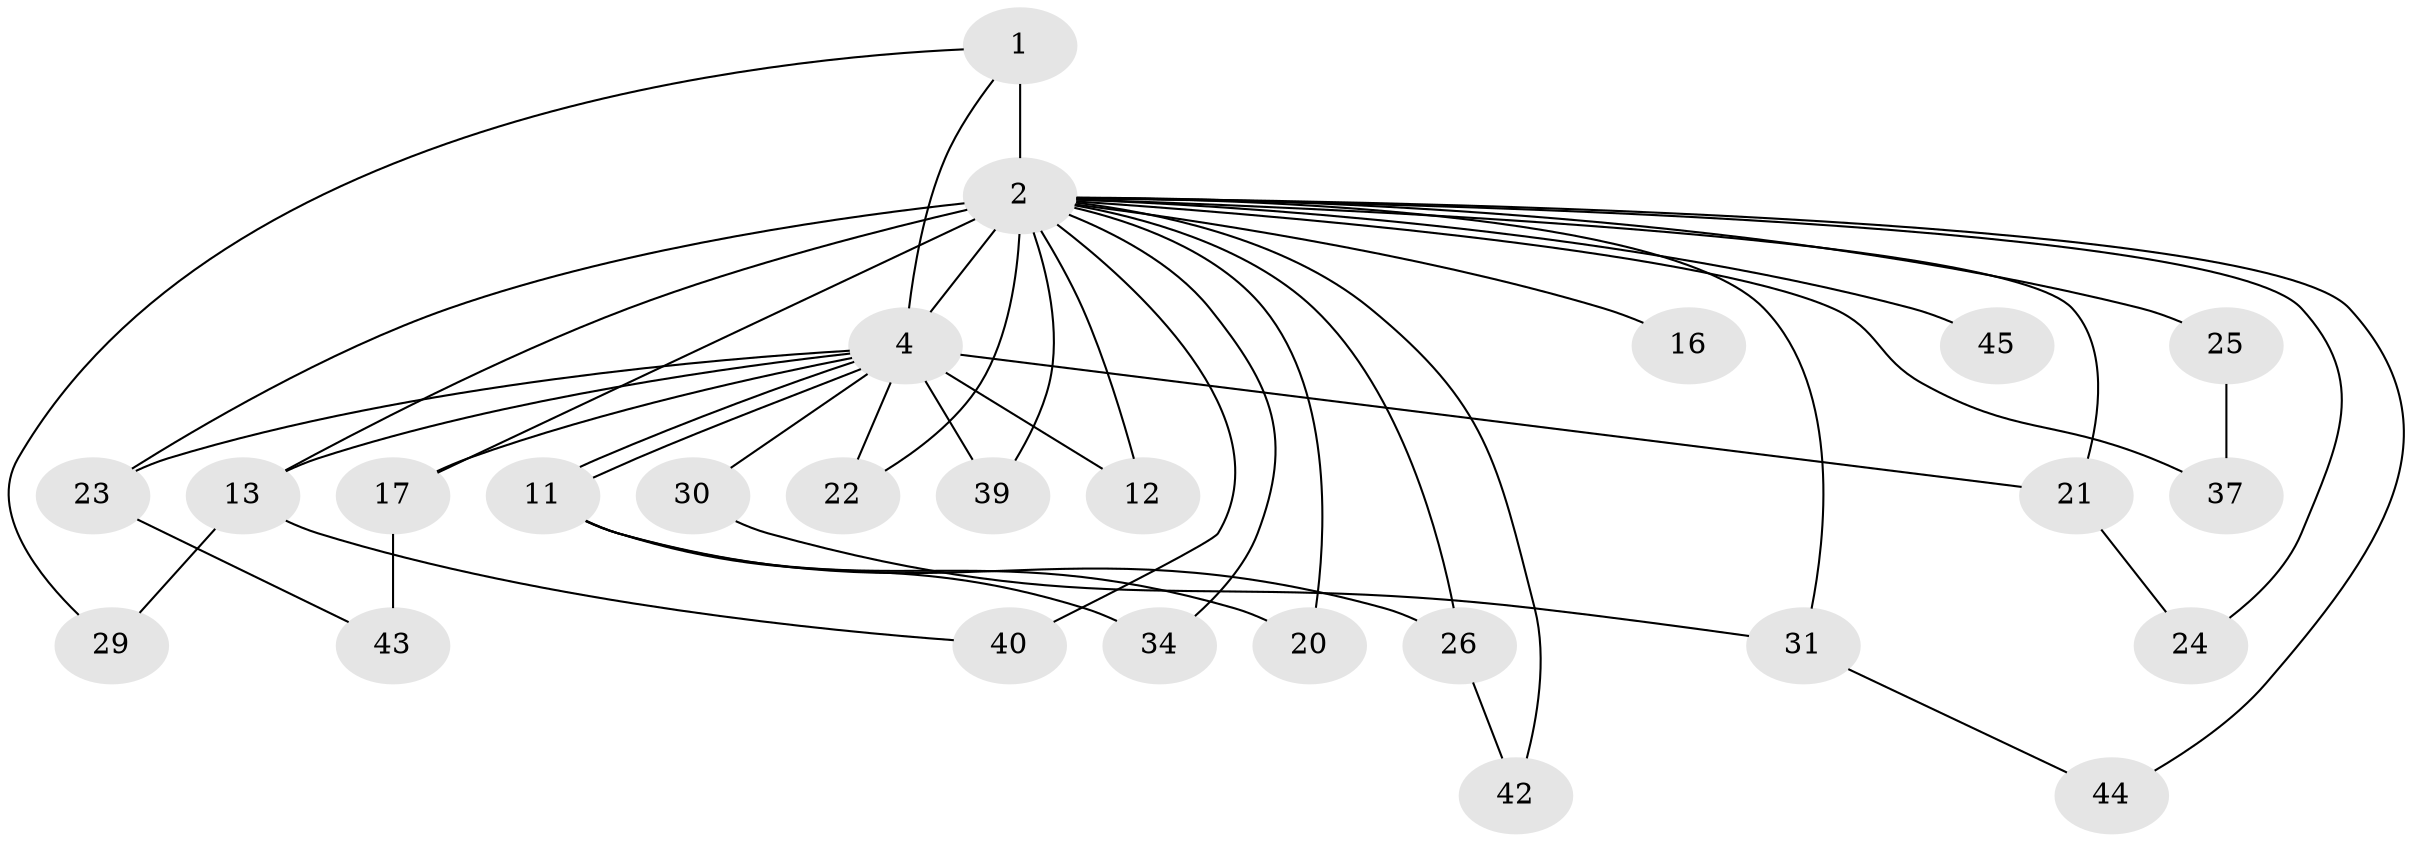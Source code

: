 // original degree distribution, {11: 0.019230769230769232, 13: 0.019230769230769232, 20: 0.019230769230769232, 12: 0.057692307692307696, 17: 0.057692307692307696, 16: 0.019230769230769232, 5: 0.019230769230769232, 4: 0.07692307692307693, 3: 0.23076923076923078, 2: 0.46153846153846156, 6: 0.019230769230769232}
// Generated by graph-tools (version 1.1) at 2025/13/03/09/25 04:13:41]
// undirected, 26 vertices, 45 edges
graph export_dot {
graph [start="1"]
  node [color=gray90,style=filled];
  1 [super="+18"];
  2 [super="+10+32+6+28+14+3"];
  4 [super="+5+7"];
  11;
  12 [super="+19+35"];
  13;
  16;
  17;
  20;
  21;
  22;
  23;
  24;
  25;
  26;
  29;
  30;
  31 [super="+36"];
  34;
  37;
  39;
  40 [super="+41"];
  42;
  43;
  44;
  45;
  1 -- 2 [weight=7];
  1 -- 4 [weight=3];
  1 -- 29;
  2 -- 4 [weight=19];
  2 -- 23;
  2 -- 42;
  2 -- 13;
  2 -- 16 [weight=2];
  2 -- 26 [weight=2];
  2 -- 34;
  2 -- 37;
  2 -- 39 [weight=2];
  2 -- 45 [weight=2];
  2 -- 12 [weight=3];
  2 -- 17;
  2 -- 20;
  2 -- 21;
  2 -- 22;
  2 -- 24;
  2 -- 25 [weight=2];
  2 -- 31 [weight=2];
  2 -- 40 [weight=2];
  2 -- 44;
  4 -- 11;
  4 -- 11;
  4 -- 21;
  4 -- 39;
  4 -- 12;
  4 -- 13;
  4 -- 17;
  4 -- 22;
  4 -- 23;
  4 -- 30;
  11 -- 20;
  11 -- 26;
  11 -- 34;
  13 -- 29;
  13 -- 40;
  17 -- 43;
  21 -- 24;
  23 -- 43;
  25 -- 37;
  26 -- 42;
  30 -- 31;
  31 -- 44;
}

